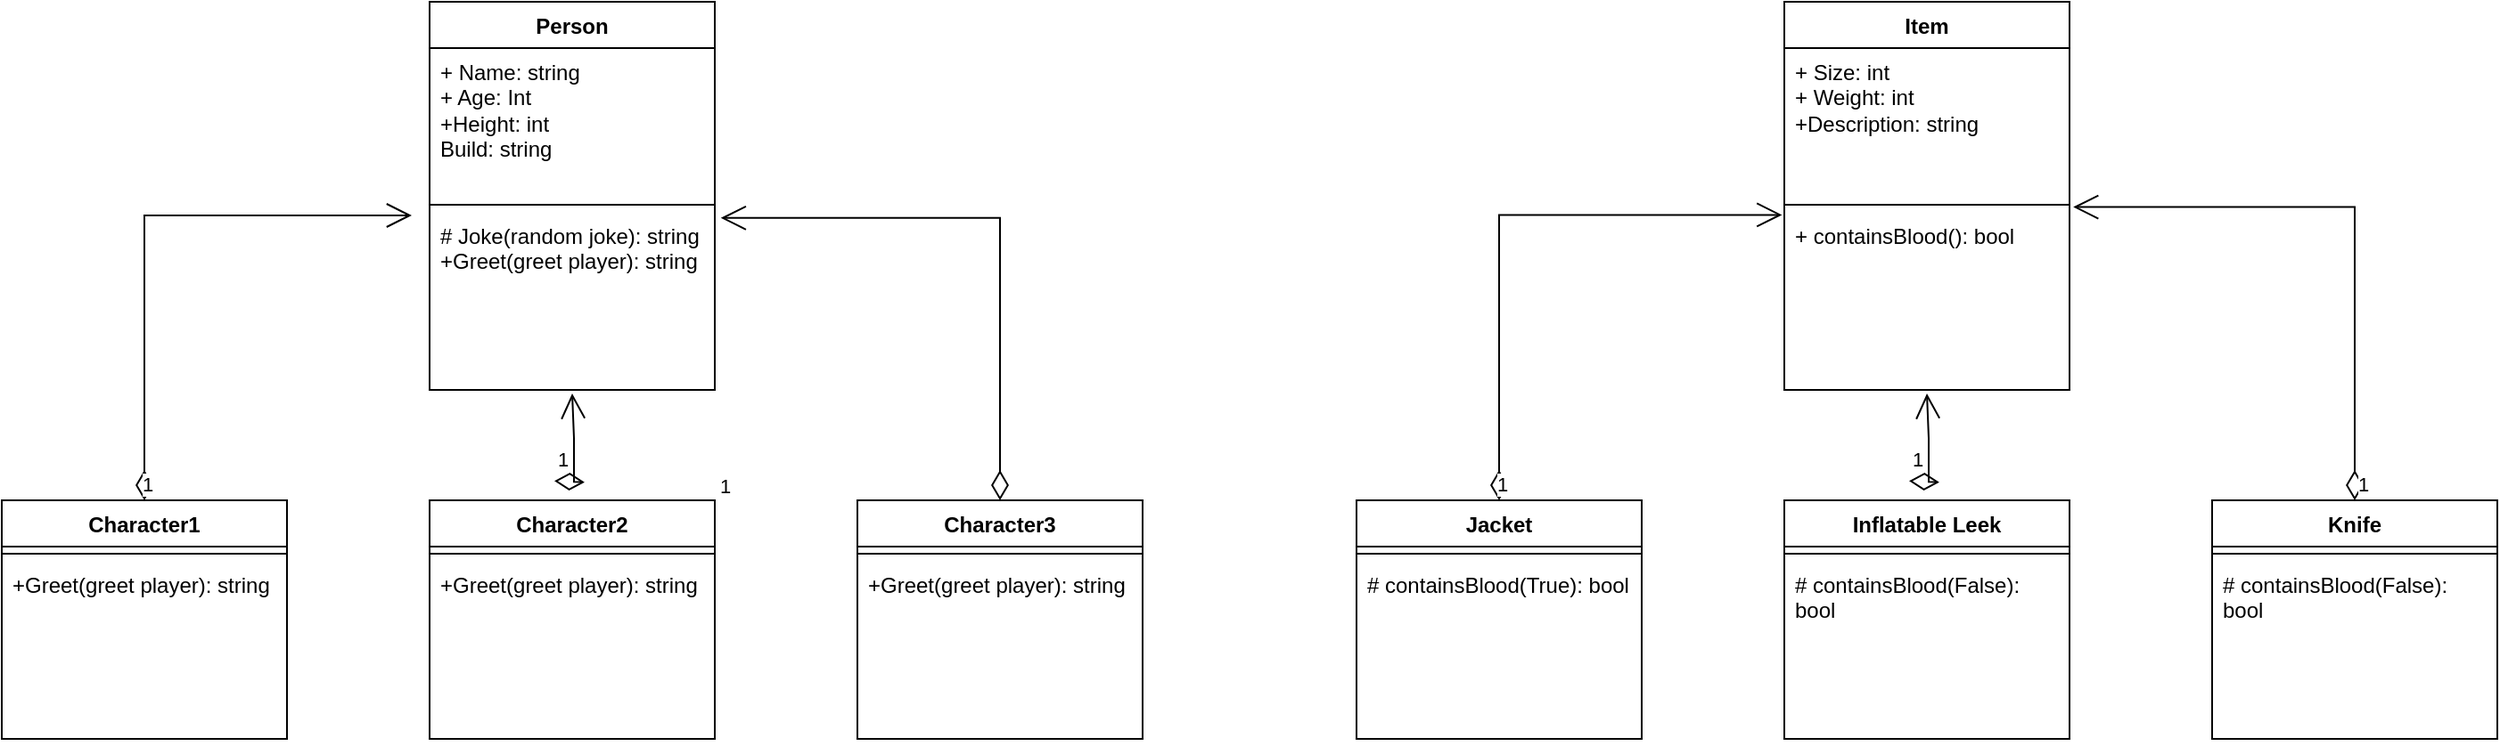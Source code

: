 <mxfile version="21.3.2" type="device">
  <diagram name="Page-1" id="b5b7bab2-c9e2-2cf4-8b2a-24fd1a2a6d21">
    <mxGraphModel dx="2483" dy="2273" grid="1" gridSize="10" guides="1" tooltips="1" connect="1" arrows="1" fold="1" page="1" pageScale="1" pageWidth="827" pageHeight="1169" background="none" math="0" shadow="0">
      <root>
        <mxCell id="0" />
        <mxCell id="1" parent="0" />
        <mxCell id="dWnDpRJF-4LsCYfPdF27-28" value="Person" style="swimlane;fontStyle=1;align=center;verticalAlign=top;childLayout=stackLayout;horizontal=1;startSize=26;horizontalStack=0;resizeParent=1;resizeParentMax=0;resizeLast=0;collapsible=1;marginBottom=0;whiteSpace=wrap;html=1;" vertex="1" parent="1">
          <mxGeometry x="-440" y="-1160" width="160" height="218" as="geometry" />
        </mxCell>
        <mxCell id="dWnDpRJF-4LsCYfPdF27-29" value="+ Name: string&lt;br&gt;+ Age: Int&lt;br&gt;+Height: int&lt;br&gt;Build: string" style="text;strokeColor=none;fillColor=none;align=left;verticalAlign=top;spacingLeft=4;spacingRight=4;overflow=hidden;rotatable=0;points=[[0,0.5],[1,0.5]];portConstraint=eastwest;whiteSpace=wrap;html=1;" vertex="1" parent="dWnDpRJF-4LsCYfPdF27-28">
          <mxGeometry y="26" width="160" height="84" as="geometry" />
        </mxCell>
        <mxCell id="dWnDpRJF-4LsCYfPdF27-30" value="" style="line;strokeWidth=1;fillColor=none;align=left;verticalAlign=middle;spacingTop=-1;spacingLeft=3;spacingRight=3;rotatable=0;labelPosition=right;points=[];portConstraint=eastwest;strokeColor=inherit;" vertex="1" parent="dWnDpRJF-4LsCYfPdF27-28">
          <mxGeometry y="110" width="160" height="8" as="geometry" />
        </mxCell>
        <mxCell id="dWnDpRJF-4LsCYfPdF27-31" value="# Joke(random joke): string&lt;br&gt;+Greet(greet player): string" style="text;strokeColor=none;fillColor=none;align=left;verticalAlign=top;spacingLeft=4;spacingRight=4;overflow=hidden;rotatable=0;points=[[0,0.5],[1,0.5]];portConstraint=eastwest;whiteSpace=wrap;html=1;" vertex="1" parent="dWnDpRJF-4LsCYfPdF27-28">
          <mxGeometry y="118" width="160" height="100" as="geometry" />
        </mxCell>
        <mxCell id="dWnDpRJF-4LsCYfPdF27-32" value="Character1" style="swimlane;fontStyle=1;align=center;verticalAlign=top;childLayout=stackLayout;horizontal=1;startSize=26;horizontalStack=0;resizeParent=1;resizeParentMax=0;resizeLast=0;collapsible=1;marginBottom=0;whiteSpace=wrap;html=1;" vertex="1" parent="1">
          <mxGeometry x="-680" y="-880" width="160" height="134" as="geometry" />
        </mxCell>
        <mxCell id="dWnDpRJF-4LsCYfPdF27-34" value="" style="line;strokeWidth=1;fillColor=none;align=left;verticalAlign=middle;spacingTop=-1;spacingLeft=3;spacingRight=3;rotatable=0;labelPosition=right;points=[];portConstraint=eastwest;strokeColor=inherit;" vertex="1" parent="dWnDpRJF-4LsCYfPdF27-32">
          <mxGeometry y="26" width="160" height="8" as="geometry" />
        </mxCell>
        <mxCell id="dWnDpRJF-4LsCYfPdF27-35" value="+Greet(greet player): string" style="text;strokeColor=none;fillColor=none;align=left;verticalAlign=top;spacingLeft=4;spacingRight=4;overflow=hidden;rotatable=0;points=[[0,0.5],[1,0.5]];portConstraint=eastwest;whiteSpace=wrap;html=1;" vertex="1" parent="dWnDpRJF-4LsCYfPdF27-32">
          <mxGeometry y="34" width="160" height="100" as="geometry" />
        </mxCell>
        <mxCell id="dWnDpRJF-4LsCYfPdF27-36" value="Character2" style="swimlane;fontStyle=1;align=center;verticalAlign=top;childLayout=stackLayout;horizontal=1;startSize=26;horizontalStack=0;resizeParent=1;resizeParentMax=0;resizeLast=0;collapsible=1;marginBottom=0;whiteSpace=wrap;html=1;" vertex="1" parent="1">
          <mxGeometry x="-440" y="-880" width="160" height="134" as="geometry" />
        </mxCell>
        <mxCell id="dWnDpRJF-4LsCYfPdF27-38" value="" style="line;strokeWidth=1;fillColor=none;align=left;verticalAlign=middle;spacingTop=-1;spacingLeft=3;spacingRight=3;rotatable=0;labelPosition=right;points=[];portConstraint=eastwest;strokeColor=inherit;" vertex="1" parent="dWnDpRJF-4LsCYfPdF27-36">
          <mxGeometry y="26" width="160" height="8" as="geometry" />
        </mxCell>
        <mxCell id="dWnDpRJF-4LsCYfPdF27-39" value="+Greet(greet player): string" style="text;strokeColor=none;fillColor=none;align=left;verticalAlign=top;spacingLeft=4;spacingRight=4;overflow=hidden;rotatable=0;points=[[0,0.5],[1,0.5]];portConstraint=eastwest;whiteSpace=wrap;html=1;" vertex="1" parent="dWnDpRJF-4LsCYfPdF27-36">
          <mxGeometry y="34" width="160" height="100" as="geometry" />
        </mxCell>
        <mxCell id="dWnDpRJF-4LsCYfPdF27-40" value="Character3" style="swimlane;fontStyle=1;align=center;verticalAlign=top;childLayout=stackLayout;horizontal=1;startSize=26;horizontalStack=0;resizeParent=1;resizeParentMax=0;resizeLast=0;collapsible=1;marginBottom=0;whiteSpace=wrap;html=1;" vertex="1" parent="1">
          <mxGeometry x="-200" y="-880" width="160" height="134" as="geometry" />
        </mxCell>
        <mxCell id="dWnDpRJF-4LsCYfPdF27-42" value="" style="line;strokeWidth=1;fillColor=none;align=left;verticalAlign=middle;spacingTop=-1;spacingLeft=3;spacingRight=3;rotatable=0;labelPosition=right;points=[];portConstraint=eastwest;strokeColor=inherit;" vertex="1" parent="dWnDpRJF-4LsCYfPdF27-40">
          <mxGeometry y="26" width="160" height="8" as="geometry" />
        </mxCell>
        <mxCell id="dWnDpRJF-4LsCYfPdF27-43" value="+Greet(greet player): string" style="text;strokeColor=none;fillColor=none;align=left;verticalAlign=top;spacingLeft=4;spacingRight=4;overflow=hidden;rotatable=0;points=[[0,0.5],[1,0.5]];portConstraint=eastwest;whiteSpace=wrap;html=1;" vertex="1" parent="dWnDpRJF-4LsCYfPdF27-40">
          <mxGeometry y="34" width="160" height="100" as="geometry" />
        </mxCell>
        <mxCell id="dWnDpRJF-4LsCYfPdF27-48" value="Item" style="swimlane;fontStyle=1;align=center;verticalAlign=top;childLayout=stackLayout;horizontal=1;startSize=26;horizontalStack=0;resizeParent=1;resizeParentMax=0;resizeLast=0;collapsible=1;marginBottom=0;whiteSpace=wrap;html=1;" vertex="1" parent="1">
          <mxGeometry x="320" y="-1160" width="160" height="218" as="geometry" />
        </mxCell>
        <mxCell id="dWnDpRJF-4LsCYfPdF27-49" value="+ Size: int&lt;br&gt;+ Weight: int&lt;br&gt;+Description: string" style="text;strokeColor=none;fillColor=none;align=left;verticalAlign=top;spacingLeft=4;spacingRight=4;overflow=hidden;rotatable=0;points=[[0,0.5],[1,0.5]];portConstraint=eastwest;whiteSpace=wrap;html=1;" vertex="1" parent="dWnDpRJF-4LsCYfPdF27-48">
          <mxGeometry y="26" width="160" height="84" as="geometry" />
        </mxCell>
        <mxCell id="dWnDpRJF-4LsCYfPdF27-50" value="" style="line;strokeWidth=1;fillColor=none;align=left;verticalAlign=middle;spacingTop=-1;spacingLeft=3;spacingRight=3;rotatable=0;labelPosition=right;points=[];portConstraint=eastwest;strokeColor=inherit;" vertex="1" parent="dWnDpRJF-4LsCYfPdF27-48">
          <mxGeometry y="110" width="160" height="8" as="geometry" />
        </mxCell>
        <mxCell id="dWnDpRJF-4LsCYfPdF27-51" value="+ containsBlood(): bool" style="text;strokeColor=none;fillColor=none;align=left;verticalAlign=top;spacingLeft=4;spacingRight=4;overflow=hidden;rotatable=0;points=[[0,0.5],[1,0.5]];portConstraint=eastwest;whiteSpace=wrap;html=1;" vertex="1" parent="dWnDpRJF-4LsCYfPdF27-48">
          <mxGeometry y="118" width="160" height="100" as="geometry" />
        </mxCell>
        <mxCell id="dWnDpRJF-4LsCYfPdF27-52" value="Jacket" style="swimlane;fontStyle=1;align=center;verticalAlign=top;childLayout=stackLayout;horizontal=1;startSize=26;horizontalStack=0;resizeParent=1;resizeParentMax=0;resizeLast=0;collapsible=1;marginBottom=0;whiteSpace=wrap;html=1;" vertex="1" parent="1">
          <mxGeometry x="80" y="-880" width="160" height="134" as="geometry" />
        </mxCell>
        <mxCell id="dWnDpRJF-4LsCYfPdF27-54" value="" style="line;strokeWidth=1;fillColor=none;align=left;verticalAlign=middle;spacingTop=-1;spacingLeft=3;spacingRight=3;rotatable=0;labelPosition=right;points=[];portConstraint=eastwest;strokeColor=inherit;" vertex="1" parent="dWnDpRJF-4LsCYfPdF27-52">
          <mxGeometry y="26" width="160" height="8" as="geometry" />
        </mxCell>
        <mxCell id="dWnDpRJF-4LsCYfPdF27-55" value="# containsBlood(True): bool" style="text;strokeColor=none;fillColor=none;align=left;verticalAlign=top;spacingLeft=4;spacingRight=4;overflow=hidden;rotatable=0;points=[[0,0.5],[1,0.5]];portConstraint=eastwest;whiteSpace=wrap;html=1;" vertex="1" parent="dWnDpRJF-4LsCYfPdF27-52">
          <mxGeometry y="34" width="160" height="100" as="geometry" />
        </mxCell>
        <mxCell id="dWnDpRJF-4LsCYfPdF27-56" value="Inflatable Leek" style="swimlane;fontStyle=1;align=center;verticalAlign=top;childLayout=stackLayout;horizontal=1;startSize=26;horizontalStack=0;resizeParent=1;resizeParentMax=0;resizeLast=0;collapsible=1;marginBottom=0;whiteSpace=wrap;html=1;" vertex="1" parent="1">
          <mxGeometry x="320" y="-880" width="160" height="134" as="geometry" />
        </mxCell>
        <mxCell id="dWnDpRJF-4LsCYfPdF27-58" value="" style="line;strokeWidth=1;fillColor=none;align=left;verticalAlign=middle;spacingTop=-1;spacingLeft=3;spacingRight=3;rotatable=0;labelPosition=right;points=[];portConstraint=eastwest;strokeColor=inherit;" vertex="1" parent="dWnDpRJF-4LsCYfPdF27-56">
          <mxGeometry y="26" width="160" height="8" as="geometry" />
        </mxCell>
        <mxCell id="dWnDpRJF-4LsCYfPdF27-59" value="# containsBlood(False): bool" style="text;strokeColor=none;fillColor=none;align=left;verticalAlign=top;spacingLeft=4;spacingRight=4;overflow=hidden;rotatable=0;points=[[0,0.5],[1,0.5]];portConstraint=eastwest;whiteSpace=wrap;html=1;" vertex="1" parent="dWnDpRJF-4LsCYfPdF27-56">
          <mxGeometry y="34" width="160" height="100" as="geometry" />
        </mxCell>
        <mxCell id="dWnDpRJF-4LsCYfPdF27-60" value="Knife" style="swimlane;fontStyle=1;align=center;verticalAlign=top;childLayout=stackLayout;horizontal=1;startSize=26;horizontalStack=0;resizeParent=1;resizeParentMax=0;resizeLast=0;collapsible=1;marginBottom=0;whiteSpace=wrap;html=1;" vertex="1" parent="1">
          <mxGeometry x="560" y="-880" width="160" height="134" as="geometry" />
        </mxCell>
        <mxCell id="dWnDpRJF-4LsCYfPdF27-62" value="" style="line;strokeWidth=1;fillColor=none;align=left;verticalAlign=middle;spacingTop=-1;spacingLeft=3;spacingRight=3;rotatable=0;labelPosition=right;points=[];portConstraint=eastwest;strokeColor=inherit;" vertex="1" parent="dWnDpRJF-4LsCYfPdF27-60">
          <mxGeometry y="26" width="160" height="8" as="geometry" />
        </mxCell>
        <mxCell id="dWnDpRJF-4LsCYfPdF27-63" value="# containsBlood(False): bool" style="text;strokeColor=none;fillColor=none;align=left;verticalAlign=top;spacingLeft=4;spacingRight=4;overflow=hidden;rotatable=0;points=[[0,0.5],[1,0.5]];portConstraint=eastwest;whiteSpace=wrap;html=1;" vertex="1" parent="dWnDpRJF-4LsCYfPdF27-60">
          <mxGeometry y="34" width="160" height="100" as="geometry" />
        </mxCell>
        <mxCell id="dWnDpRJF-4LsCYfPdF27-67" value="1" style="endArrow=open;html=1;endSize=12;startArrow=diamondThin;startSize=14;startFill=0;edgeStyle=orthogonalEdgeStyle;align=left;verticalAlign=bottom;rounded=0;exitX=0.5;exitY=0;exitDx=0;exitDy=0;" edge="1" parent="1" source="dWnDpRJF-4LsCYfPdF27-32">
          <mxGeometry x="-1" y="3" relative="1" as="geometry">
            <mxPoint x="-610" y="-1040" as="sourcePoint" />
            <mxPoint x="-450" y="-1040" as="targetPoint" />
            <Array as="points">
              <mxPoint x="-600" y="-1040" />
            </Array>
          </mxGeometry>
        </mxCell>
        <mxCell id="dWnDpRJF-4LsCYfPdF27-68" value="1" style="endArrow=open;html=1;endSize=12;startArrow=diamondThin;startSize=14;startFill=0;edgeStyle=orthogonalEdgeStyle;align=left;verticalAlign=bottom;rounded=0;" edge="1" parent="1">
          <mxGeometry x="-1" y="3" relative="1" as="geometry">
            <mxPoint x="-370" y="-890.87" as="sourcePoint" />
            <mxPoint x="-360" y="-940" as="targetPoint" />
          </mxGeometry>
        </mxCell>
        <mxCell id="dWnDpRJF-4LsCYfPdF27-70" value="1" style="endArrow=open;html=1;endSize=12;startArrow=diamondThin;startSize=14;startFill=0;edgeStyle=orthogonalEdgeStyle;align=left;verticalAlign=bottom;rounded=0;entryX=1.021;entryY=0.034;entryDx=0;entryDy=0;entryPerimeter=0;exitX=0.5;exitY=0;exitDx=0;exitDy=0;" edge="1" parent="1" source="dWnDpRJF-4LsCYfPdF27-40" target="dWnDpRJF-4LsCYfPdF27-31">
          <mxGeometry x="-0.987" y="159" relative="1" as="geometry">
            <mxPoint x="-120" y="-1039" as="sourcePoint" />
            <mxPoint x="-10" y="-1040" as="targetPoint" />
            <mxPoint y="3" as="offset" />
          </mxGeometry>
        </mxCell>
        <mxCell id="dWnDpRJF-4LsCYfPdF27-74" value="1" style="endArrow=open;html=1;endSize=12;startArrow=diamondThin;startSize=14;startFill=0;edgeStyle=orthogonalEdgeStyle;align=left;verticalAlign=bottom;rounded=0;exitX=0.5;exitY=0;exitDx=0;exitDy=0;entryX=-0.008;entryY=0.017;entryDx=0;entryDy=0;entryPerimeter=0;" edge="1" parent="1" target="dWnDpRJF-4LsCYfPdF27-51">
          <mxGeometry x="-1" y="3" relative="1" as="geometry">
            <mxPoint x="160" y="-880" as="sourcePoint" />
            <mxPoint x="310" y="-1040" as="targetPoint" />
            <Array as="points">
              <mxPoint x="160" y="-1040" />
            </Array>
          </mxGeometry>
        </mxCell>
        <mxCell id="dWnDpRJF-4LsCYfPdF27-75" value="1" style="endArrow=open;html=1;endSize=12;startArrow=diamondThin;startSize=14;startFill=0;edgeStyle=orthogonalEdgeStyle;align=left;verticalAlign=bottom;rounded=0;" edge="1" parent="1">
          <mxGeometry x="-1" y="3" relative="1" as="geometry">
            <mxPoint x="390" y="-890.87" as="sourcePoint" />
            <mxPoint x="400" y="-940" as="targetPoint" />
          </mxGeometry>
        </mxCell>
        <mxCell id="dWnDpRJF-4LsCYfPdF27-78" value="1" style="endArrow=open;html=1;endSize=12;startArrow=diamondThin;startSize=14;startFill=0;edgeStyle=orthogonalEdgeStyle;align=left;verticalAlign=bottom;rounded=0;entryX=1.013;entryY=-0.027;entryDx=0;entryDy=0;entryPerimeter=0;exitX=0.5;exitY=0;exitDx=0;exitDy=0;" edge="1" parent="1" source="dWnDpRJF-4LsCYfPdF27-60" target="dWnDpRJF-4LsCYfPdF27-51">
          <mxGeometry x="-1" relative="1" as="geometry">
            <mxPoint x="697" y="-961" as="sourcePoint" />
            <mxPoint x="540" y="-1120" as="targetPoint" />
            <mxPoint as="offset" />
          </mxGeometry>
        </mxCell>
      </root>
    </mxGraphModel>
  </diagram>
</mxfile>
